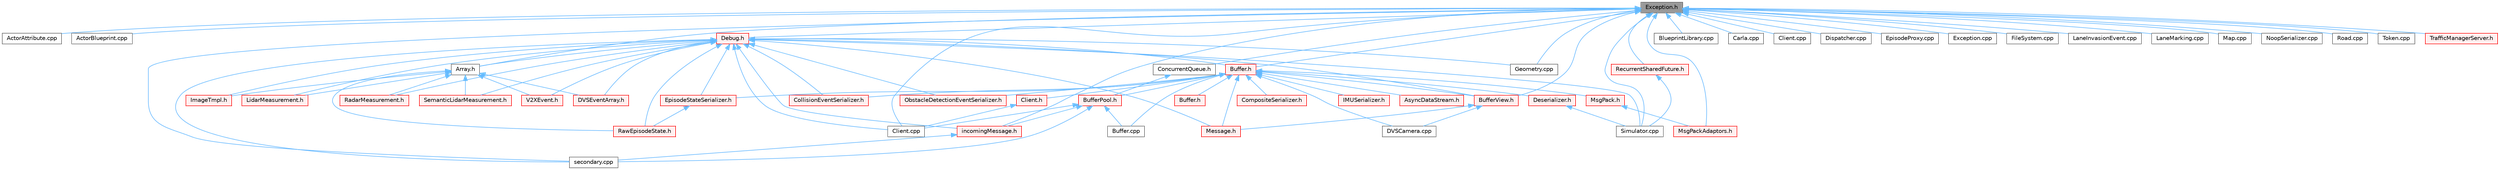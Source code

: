 digraph "Exception.h"
{
 // INTERACTIVE_SVG=YES
 // LATEX_PDF_SIZE
  bgcolor="transparent";
  edge [fontname=Helvetica,fontsize=10,labelfontname=Helvetica,labelfontsize=10];
  node [fontname=Helvetica,fontsize=10,shape=box,height=0.2,width=0.4];
  Node1 [id="Node000001",label="Exception.h",height=0.2,width=0.4,color="gray40", fillcolor="grey60", style="filled", fontcolor="black",tooltip=" "];
  Node1 -> Node2 [id="edge1_Node000001_Node000002",dir="back",color="steelblue1",style="solid",tooltip=" "];
  Node2 [id="Node000002",label="ActorAttribute.cpp",height=0.2,width=0.4,color="grey40", fillcolor="white", style="filled",URL="$dc/d32/ActorAttribute_8cpp.html",tooltip=" "];
  Node1 -> Node3 [id="edge2_Node000001_Node000003",dir="back",color="steelblue1",style="solid",tooltip=" "];
  Node3 [id="Node000003",label="ActorBlueprint.cpp",height=0.2,width=0.4,color="grey40", fillcolor="white", style="filled",URL="$d5/d3a/ActorBlueprint_8cpp.html",tooltip=" "];
  Node1 -> Node4 [id="edge3_Node000001_Node000004",dir="back",color="steelblue1",style="solid",tooltip=" "];
  Node4 [id="Node000004",label="Array.h",height=0.2,width=0.4,color="grey40", fillcolor="white", style="filled",URL="$df/dd0/Array_8h.html",tooltip=" "];
  Node4 -> Node5 [id="edge4_Node000004_Node000005",dir="back",color="steelblue1",style="solid",tooltip=" "];
  Node5 [id="Node000005",label="DVSEventArray.h",height=0.2,width=0.4,color="red", fillcolor="#FFF0F0", style="filled",URL="$d5/dc8/DVSEventArray_8h.html",tooltip=" "];
  Node4 -> Node7 [id="edge5_Node000004_Node000007",dir="back",color="steelblue1",style="solid",tooltip=" "];
  Node7 [id="Node000007",label="ImageTmpl.h",height=0.2,width=0.4,color="red", fillcolor="#FFF0F0", style="filled",URL="$d5/dca/ImageTmpl_8h.html",tooltip=" "];
  Node4 -> Node18 [id="edge6_Node000004_Node000018",dir="back",color="steelblue1",style="solid",tooltip=" "];
  Node18 [id="Node000018",label="LidarMeasurement.h",height=0.2,width=0.4,color="red", fillcolor="#FFF0F0", style="filled",URL="$d4/dbb/LidarMeasurement_8h.html",tooltip=" "];
  Node4 -> Node20 [id="edge7_Node000004_Node000020",dir="back",color="steelblue1",style="solid",tooltip=" "];
  Node20 [id="Node000020",label="RadarMeasurement.h",height=0.2,width=0.4,color="red", fillcolor="#FFF0F0", style="filled",URL="$d0/dca/RadarMeasurement_8h.html",tooltip=" "];
  Node4 -> Node22 [id="edge8_Node000004_Node000022",dir="back",color="steelblue1",style="solid",tooltip=" "];
  Node22 [id="Node000022",label="RawEpisodeState.h",height=0.2,width=0.4,color="red", fillcolor="#FFF0F0", style="filled",URL="$dd/d7d/RawEpisodeState_8h.html",tooltip=" "];
  Node4 -> Node112 [id="edge9_Node000004_Node000112",dir="back",color="steelblue1",style="solid",tooltip=" "];
  Node112 [id="Node000112",label="SemanticLidarMeasurement.h",height=0.2,width=0.4,color="red", fillcolor="#FFF0F0", style="filled",URL="$dd/d07/SemanticLidarMeasurement_8h.html",tooltip=" "];
  Node4 -> Node114 [id="edge10_Node000004_Node000114",dir="back",color="steelblue1",style="solid",tooltip=" "];
  Node114 [id="Node000114",label="V2XEvent.h",height=0.2,width=0.4,color="red", fillcolor="#FFF0F0", style="filled",URL="$da/de3/V2XEvent_8h.html",tooltip=" "];
  Node1 -> Node116 [id="edge11_Node000001_Node000116",dir="back",color="steelblue1",style="solid",tooltip=" "];
  Node116 [id="Node000116",label="BlueprintLibrary.cpp",height=0.2,width=0.4,color="grey40", fillcolor="white", style="filled",URL="$da/d53/BlueprintLibrary_8cpp.html",tooltip=" "];
  Node1 -> Node117 [id="edge12_Node000001_Node000117",dir="back",color="steelblue1",style="solid",tooltip=" "];
  Node117 [id="Node000117",label="Buffer.h",height=0.2,width=0.4,color="red", fillcolor="#FFF0F0", style="filled",URL="$d2/dda/carla_2Buffer_8h.html",tooltip=" "];
  Node117 -> Node118 [id="edge13_Node000117_Node000118",dir="back",color="steelblue1",style="solid",tooltip=" "];
  Node118 [id="Node000118",label="AsyncDataStream.h",height=0.2,width=0.4,color="red", fillcolor="#FFF0F0", style="filled",URL="$d9/d4d/AsyncDataStream_8h.html",tooltip=" "];
  Node117 -> Node237 [id="edge14_Node000117_Node000237",dir="back",color="steelblue1",style="solid",tooltip=" "];
  Node237 [id="Node000237",label="Buffer.cpp",height=0.2,width=0.4,color="grey40", fillcolor="white", style="filled",URL="$df/de7/carla_2Buffer_8cpp.html",tooltip=" "];
  Node117 -> Node238 [id="edge15_Node000117_Node000238",dir="back",color="steelblue1",style="solid",tooltip=" "];
  Node238 [id="Node000238",label="Buffer.h",height=0.2,width=0.4,color="red", fillcolor="#FFF0F0", style="filled",URL="$d0/dbd/test_2Buffer_8h.html",tooltip=" "];
  Node117 -> Node252 [id="edge16_Node000117_Node000252",dir="back",color="steelblue1",style="solid",tooltip=" "];
  Node252 [id="Node000252",label="BufferPool.h",height=0.2,width=0.4,color="red", fillcolor="#FFF0F0", style="filled",URL="$de/d1a/BufferPool_8h.html",tooltip=" "];
  Node252 -> Node237 [id="edge17_Node000252_Node000237",dir="back",color="steelblue1",style="solid",tooltip=" "];
  Node252 -> Node253 [id="edge18_Node000252_Node000253",dir="back",color="steelblue1",style="solid",tooltip=" "];
  Node253 [id="Node000253",label="Client.cpp",height=0.2,width=0.4,color="grey40", fillcolor="white", style="filled",URL="$d0/dd1/streaming_2detail_2tcp_2Client_8cpp.html",tooltip=" "];
  Node252 -> Node256 [id="edge19_Node000252_Node000256",dir="back",color="steelblue1",style="solid",tooltip=" "];
  Node256 [id="Node000256",label="incomingMessage.h",height=0.2,width=0.4,color="red", fillcolor="#FFF0F0", style="filled",URL="$de/d55/incomingMessage_8h.html",tooltip=" "];
  Node256 -> Node258 [id="edge20_Node000256_Node000258",dir="back",color="steelblue1",style="solid",tooltip=" "];
  Node258 [id="Node000258",label="secondary.cpp",height=0.2,width=0.4,color="grey40", fillcolor="white", style="filled",URL="$de/d48/secondary_8cpp.html",tooltip=" "];
  Node252 -> Node258 [id="edge21_Node000252_Node000258",dir="back",color="steelblue1",style="solid",tooltip=" "];
  Node117 -> Node259 [id="edge22_Node000117_Node000259",dir="back",color="steelblue1",style="solid",tooltip=" "];
  Node259 [id="Node000259",label="BufferView.h",height=0.2,width=0.4,color="red", fillcolor="#FFF0F0", style="filled",URL="$d8/dee/BufferView_8h.html",tooltip=" "];
  Node259 -> Node174 [id="edge23_Node000259_Node000174",dir="back",color="steelblue1",style="solid",tooltip=" "];
  Node174 [id="Node000174",label="DVSCamera.cpp",height=0.2,width=0.4,color="grey40", fillcolor="white", style="filled",URL="$d9/d6e/DVSCamera_8cpp.html",tooltip=" "];
  Node259 -> Node260 [id="edge24_Node000259_Node000260",dir="back",color="steelblue1",style="solid",tooltip=" "];
  Node260 [id="Node000260",label="Message.h",height=0.2,width=0.4,color="red", fillcolor="#FFF0F0", style="filled",URL="$d5/dca/Message_8h.html",tooltip=" "];
  Node117 -> Node309 [id="edge25_Node000117_Node000309",dir="back",color="steelblue1",style="solid",tooltip=" "];
  Node309 [id="Node000309",label="Client.h",height=0.2,width=0.4,color="red", fillcolor="#FFF0F0", style="filled",URL="$d6/d84/streaming_2detail_2tcp_2Client_8h.html",tooltip=" "];
  Node309 -> Node253 [id="edge26_Node000309_Node000253",dir="back",color="steelblue1",style="solid",tooltip=" "];
  Node117 -> Node284 [id="edge27_Node000117_Node000284",dir="back",color="steelblue1",style="solid",tooltip=" "];
  Node284 [id="Node000284",label="CollisionEventSerializer.h",height=0.2,width=0.4,color="red", fillcolor="#FFF0F0", style="filled",URL="$d8/d9f/CollisionEventSerializer_8h.html",tooltip=" "];
  Node117 -> Node287 [id="edge28_Node000117_Node000287",dir="back",color="steelblue1",style="solid",tooltip=" "];
  Node287 [id="Node000287",label="CompositeSerializer.h",height=0.2,width=0.4,color="red", fillcolor="#FFF0F0", style="filled",URL="$d0/dc9/CompositeSerializer_8h.html",tooltip=" "];
  Node117 -> Node174 [id="edge29_Node000117_Node000174",dir="back",color="steelblue1",style="solid",tooltip=" "];
  Node117 -> Node313 [id="edge30_Node000117_Node000313",dir="back",color="steelblue1",style="solid",tooltip=" "];
  Node313 [id="Node000313",label="Deserializer.h",height=0.2,width=0.4,color="red", fillcolor="#FFF0F0", style="filled",URL="$d3/df2/Deserializer_8h.html",tooltip=" "];
  Node313 -> Node85 [id="edge31_Node000313_Node000085",dir="back",color="steelblue1",style="solid",tooltip=" "];
  Node85 [id="Node000085",label="Simulator.cpp",height=0.2,width=0.4,color="grey40", fillcolor="white", style="filled",URL="$d2/d0c/Simulator_8cpp.html",tooltip=" "];
  Node117 -> Node289 [id="edge32_Node000117_Node000289",dir="back",color="steelblue1",style="solid",tooltip=" "];
  Node289 [id="Node000289",label="EpisodeStateSerializer.h",height=0.2,width=0.4,color="red", fillcolor="#FFF0F0", style="filled",URL="$dd/dd8/EpisodeStateSerializer_8h.html",tooltip=" "];
  Node289 -> Node22 [id="edge33_Node000289_Node000022",dir="back",color="steelblue1",style="solid",tooltip=" "];
  Node117 -> Node295 [id="edge34_Node000117_Node000295",dir="back",color="steelblue1",style="solid",tooltip=" "];
  Node295 [id="Node000295",label="IMUSerializer.h",height=0.2,width=0.4,color="red", fillcolor="#FFF0F0", style="filled",URL="$db/daa/IMUSerializer_8h.html",tooltip=" "];
  Node117 -> Node260 [id="edge35_Node000117_Node000260",dir="back",color="steelblue1",style="solid",tooltip=" "];
  Node117 -> Node314 [id="edge36_Node000117_Node000314",dir="back",color="steelblue1",style="solid",tooltip=" "];
  Node314 [id="Node000314",label="MsgPack.h",height=0.2,width=0.4,color="red", fillcolor="#FFF0F0", style="filled",URL="$d9/d6f/MsgPack_8h.html",tooltip=" "];
  Node314 -> Node419 [id="edge37_Node000314_Node000419",dir="back",color="steelblue1",style="solid",tooltip=" "];
  Node419 [id="Node000419",label="MsgPackAdaptors.h",height=0.2,width=0.4,color="red", fillcolor="#FFF0F0", style="filled",URL="$de/db4/MsgPackAdaptors_8h.html",tooltip=" "];
  Node117 -> Node303 [id="edge38_Node000117_Node000303",dir="back",color="steelblue1",style="solid",tooltip=" "];
  Node303 [id="Node000303",label="ObstacleDetectionEventSerializer.h",height=0.2,width=0.4,color="red", fillcolor="#FFF0F0", style="filled",URL="$d3/d5c/ObstacleDetectionEventSerializer_8h.html",tooltip=" "];
  Node1 -> Node259 [id="edge39_Node000001_Node000259",dir="back",color="steelblue1",style="solid",tooltip=" "];
  Node1 -> Node433 [id="edge40_Node000001_Node000433",dir="back",color="steelblue1",style="solid",tooltip=" "];
  Node433 [id="Node000433",label="Carla.cpp",height=0.2,width=0.4,color="grey40", fillcolor="white", style="filled",URL="$d9/d4f/Carla_8cpp.html",tooltip=" "];
  Node1 -> Node311 [id="edge41_Node000001_Node000311",dir="back",color="steelblue1",style="solid",tooltip=" "];
  Node311 [id="Node000311",label="Client.cpp",height=0.2,width=0.4,color="grey40", fillcolor="white", style="filled",URL="$dc/d4a/client_2detail_2Client_8cpp.html",tooltip=" "];
  Node1 -> Node253 [id="edge42_Node000001_Node000253",dir="back",color="steelblue1",style="solid",tooltip=" "];
  Node1 -> Node500 [id="edge43_Node000001_Node000500",dir="back",color="steelblue1",style="solid",tooltip=" "];
  Node500 [id="Node000500",label="ConcurrentQueue.h",height=0.2,width=0.4,color="grey40", fillcolor="white", style="filled",URL="$de/dad/ConcurrentQueue_8h.html",tooltip=" "];
  Node500 -> Node252 [id="edge44_Node000500_Node000252",dir="back",color="steelblue1",style="solid",tooltip=" "];
  Node1 -> Node501 [id="edge45_Node000001_Node000501",dir="back",color="steelblue1",style="solid",tooltip=" "];
  Node501 [id="Node000501",label="Debug.h",height=0.2,width=0.4,color="red", fillcolor="#FFF0F0", style="filled",URL="$d4/deb/Debug_8h.html",tooltip=" "];
  Node501 -> Node4 [id="edge46_Node000501_Node000004",dir="back",color="steelblue1",style="solid",tooltip=" "];
  Node501 -> Node117 [id="edge47_Node000501_Node000117",dir="back",color="steelblue1",style="solid",tooltip=" "];
  Node501 -> Node259 [id="edge48_Node000501_Node000259",dir="back",color="steelblue1",style="solid",tooltip=" "];
  Node501 -> Node253 [id="edge49_Node000501_Node000253",dir="back",color="steelblue1",style="solid",tooltip=" "];
  Node501 -> Node284 [id="edge50_Node000501_Node000284",dir="back",color="steelblue1",style="solid",tooltip=" "];
  Node501 -> Node5 [id="edge51_Node000501_Node000005",dir="back",color="steelblue1",style="solid",tooltip=" "];
  Node501 -> Node289 [id="edge52_Node000501_Node000289",dir="back",color="steelblue1",style="solid",tooltip=" "];
  Node501 -> Node467 [id="edge53_Node000501_Node000467",dir="back",color="steelblue1",style="solid",tooltip=" "];
  Node467 [id="Node000467",label="Geometry.cpp",height=0.2,width=0.4,color="grey40", fillcolor="white", style="filled",URL="$d7/def/Geometry_8cpp.html",tooltip=" "];
  Node501 -> Node7 [id="edge54_Node000501_Node000007",dir="back",color="steelblue1",style="solid",tooltip=" "];
  Node501 -> Node18 [id="edge55_Node000501_Node000018",dir="back",color="steelblue1",style="solid",tooltip=" "];
  Node501 -> Node260 [id="edge56_Node000501_Node000260",dir="back",color="steelblue1",style="solid",tooltip=" "];
  Node501 -> Node303 [id="edge57_Node000501_Node000303",dir="back",color="steelblue1",style="solid",tooltip=" "];
  Node501 -> Node20 [id="edge58_Node000501_Node000020",dir="back",color="steelblue1",style="solid",tooltip=" "];
  Node501 -> Node22 [id="edge59_Node000501_Node000022",dir="back",color="steelblue1",style="solid",tooltip=" "];
  Node501 -> Node112 [id="edge60_Node000501_Node000112",dir="back",color="steelblue1",style="solid",tooltip=" "];
  Node501 -> Node85 [id="edge61_Node000501_Node000085",dir="back",color="steelblue1",style="solid",tooltip=" "];
  Node501 -> Node114 [id="edge62_Node000501_Node000114",dir="back",color="steelblue1",style="solid",tooltip=" "];
  Node501 -> Node256 [id="edge63_Node000501_Node000256",dir="back",color="steelblue1",style="solid",tooltip=" "];
  Node501 -> Node258 [id="edge64_Node000501_Node000258",dir="back",color="steelblue1",style="solid",tooltip=" "];
  Node1 -> Node262 [id="edge65_Node000001_Node000262",dir="back",color="steelblue1",style="solid",tooltip=" "];
  Node262 [id="Node000262",label="Dispatcher.cpp",height=0.2,width=0.4,color="grey40", fillcolor="white", style="filled",URL="$db/dd1/Dispatcher_8cpp.html",tooltip=" "];
  Node1 -> Node89 [id="edge66_Node000001_Node000089",dir="back",color="steelblue1",style="solid",tooltip=" "];
  Node89 [id="Node000089",label="EpisodeProxy.cpp",height=0.2,width=0.4,color="grey40", fillcolor="white", style="filled",URL="$d2/d6b/EpisodeProxy_8cpp.html",tooltip=" "];
  Node1 -> Node519 [id="edge67_Node000001_Node000519",dir="back",color="steelblue1",style="solid",tooltip=" "];
  Node519 [id="Node000519",label="Exception.cpp",height=0.2,width=0.4,color="grey40", fillcolor="white", style="filled",URL="$d9/d25/Exception_8cpp.html",tooltip=" "];
  Node1 -> Node520 [id="edge68_Node000001_Node000520",dir="back",color="steelblue1",style="solid",tooltip=" "];
  Node520 [id="Node000520",label="FileSystem.cpp",height=0.2,width=0.4,color="grey40", fillcolor="white", style="filled",URL="$d3/d50/FileSystem_8cpp.html",tooltip=" "];
  Node1 -> Node467 [id="edge69_Node000001_Node000467",dir="back",color="steelblue1",style="solid",tooltip=" "];
  Node1 -> Node77 [id="edge70_Node000001_Node000077",dir="back",color="steelblue1",style="solid",tooltip=" "];
  Node77 [id="Node000077",label="LaneInvasionEvent.cpp",height=0.2,width=0.4,color="grey40", fillcolor="white", style="filled",URL="$d6/d75/LaneInvasionEvent_8cpp.html",tooltip=" "];
  Node1 -> Node521 [id="edge71_Node000001_Node000521",dir="back",color="steelblue1",style="solid",tooltip=" "];
  Node521 [id="Node000521",label="LaneMarking.cpp",height=0.2,width=0.4,color="grey40", fillcolor="white", style="filled",URL="$dc/d65/LaneMarking_8cpp.html",tooltip=" "];
  Node1 -> Node345 [id="edge72_Node000001_Node000345",dir="back",color="steelblue1",style="solid",tooltip=" "];
  Node345 [id="Node000345",label="Map.cpp",height=0.2,width=0.4,color="grey40", fillcolor="white", style="filled",URL="$d9/d5a/road_2Map_8cpp.html",tooltip=" "];
  Node1 -> Node419 [id="edge73_Node000001_Node000419",dir="back",color="steelblue1",style="solid",tooltip=" "];
  Node1 -> Node301 [id="edge74_Node000001_Node000301",dir="back",color="steelblue1",style="solid",tooltip=" "];
  Node301 [id="Node000301",label="NoopSerializer.cpp",height=0.2,width=0.4,color="grey40", fillcolor="white", style="filled",URL="$db/d86/NoopSerializer_8cpp.html",tooltip=" "];
  Node1 -> Node516 [id="edge75_Node000001_Node000516",dir="back",color="steelblue1",style="solid",tooltip=" "];
  Node516 [id="Node000516",label="RecurrentSharedFuture.h",height=0.2,width=0.4,color="red", fillcolor="#FFF0F0", style="filled",URL="$d7/de1/RecurrentSharedFuture_8h.html",tooltip=" "];
  Node516 -> Node85 [id="edge76_Node000516_Node000085",dir="back",color="steelblue1",style="solid",tooltip=" "];
  Node1 -> Node384 [id="edge77_Node000001_Node000384",dir="back",color="steelblue1",style="solid",tooltip=" "];
  Node384 [id="Node000384",label="Road.cpp",height=0.2,width=0.4,color="grey40", fillcolor="white", style="filled",URL="$dc/d2f/Road_8cpp.html",tooltip=" "];
  Node1 -> Node85 [id="edge78_Node000001_Node000085",dir="back",color="steelblue1",style="solid",tooltip=" "];
  Node1 -> Node464 [id="edge79_Node000001_Node000464",dir="back",color="steelblue1",style="solid",tooltip=" "];
  Node464 [id="Node000464",label="Token.cpp",height=0.2,width=0.4,color="grey40", fillcolor="white", style="filled",URL="$d1/dd0/Token_8cpp.html",tooltip=" "];
  Node1 -> Node65 [id="edge80_Node000001_Node000065",dir="back",color="steelblue1",style="solid",tooltip=" "];
  Node65 [id="Node000065",label="TrafficManagerServer.h",height=0.2,width=0.4,color="red", fillcolor="#FFF0F0", style="filled",URL="$d1/da0/TrafficManagerServer_8h.html",tooltip=" "];
  Node1 -> Node256 [id="edge81_Node000001_Node000256",dir="back",color="steelblue1",style="solid",tooltip=" "];
  Node1 -> Node258 [id="edge82_Node000001_Node000258",dir="back",color="steelblue1",style="solid",tooltip=" "];
}
